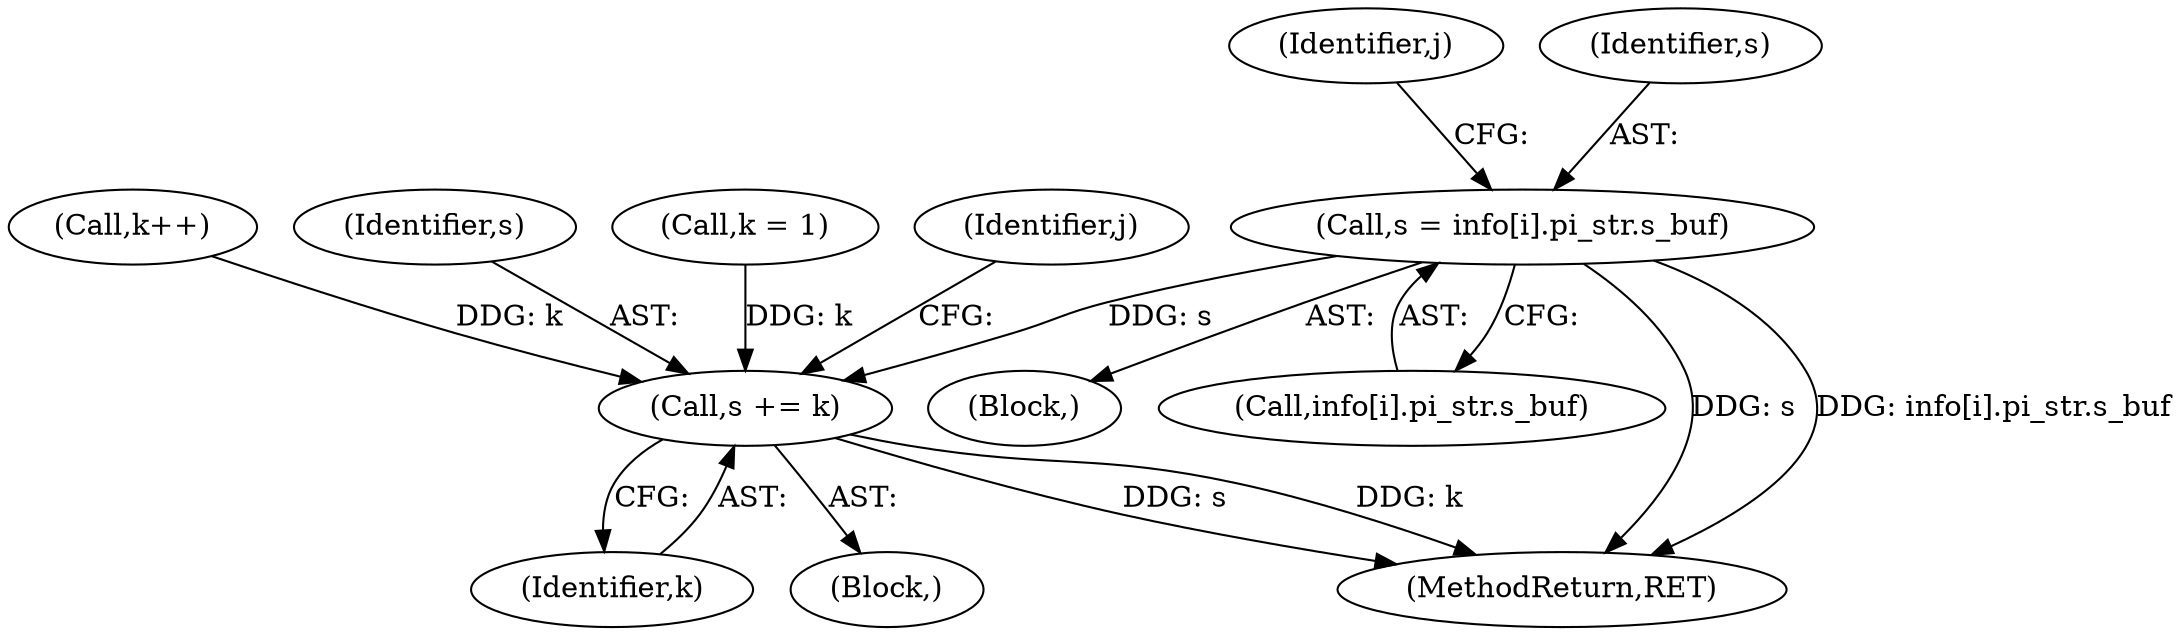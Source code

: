 digraph "0_file_6d209c1c489457397a5763bca4b28e43aac90391_0@array" {
"1000290" [label="(Call,s = info[i].pi_str.s_buf)"];
"1000313" [label="(Call,s += k)"];
"1000313" [label="(Call,s += k)"];
"1000290" [label="(Call,s = info[i].pi_str.s_buf)"];
"1000288" [label="(Call,k++)"];
"1000310" [label="(Block,)"];
"1000501" [label="(MethodReturn,RET)"];
"1000292" [label="(Call,info[i].pi_str.s_buf)"];
"1000301" [label="(Identifier,j)"];
"1000314" [label="(Identifier,s)"];
"1000291" [label="(Identifier,s)"];
"1000277" [label="(Call,k = 1)"];
"1000315" [label="(Identifier,k)"];
"1000305" [label="(Identifier,j)"];
"1000273" [label="(Block,)"];
"1000290" -> "1000273"  [label="AST: "];
"1000290" -> "1000292"  [label="CFG: "];
"1000291" -> "1000290"  [label="AST: "];
"1000292" -> "1000290"  [label="AST: "];
"1000301" -> "1000290"  [label="CFG: "];
"1000290" -> "1000501"  [label="DDG: s"];
"1000290" -> "1000501"  [label="DDG: info[i].pi_str.s_buf"];
"1000290" -> "1000313"  [label="DDG: s"];
"1000313" -> "1000310"  [label="AST: "];
"1000313" -> "1000315"  [label="CFG: "];
"1000314" -> "1000313"  [label="AST: "];
"1000315" -> "1000313"  [label="AST: "];
"1000305" -> "1000313"  [label="CFG: "];
"1000313" -> "1000501"  [label="DDG: k"];
"1000313" -> "1000501"  [label="DDG: s"];
"1000288" -> "1000313"  [label="DDG: k"];
"1000277" -> "1000313"  [label="DDG: k"];
}
